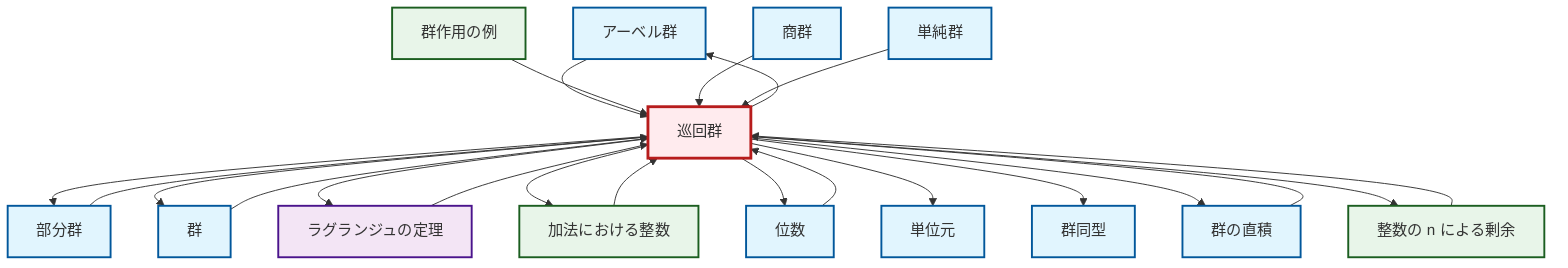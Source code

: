 graph TD
    classDef definition fill:#e1f5fe,stroke:#01579b,stroke-width:2px
    classDef theorem fill:#f3e5f5,stroke:#4a148c,stroke-width:2px
    classDef axiom fill:#fff3e0,stroke:#e65100,stroke-width:2px
    classDef example fill:#e8f5e9,stroke:#1b5e20,stroke-width:2px
    classDef current fill:#ffebee,stroke:#b71c1c,stroke-width:3px
    def-abelian-group["アーベル群"]:::definition
    ex-group-action-examples["群作用の例"]:::example
    thm-lagrange["ラグランジュの定理"]:::theorem
    def-subgroup["部分群"]:::definition
    def-cyclic-group["巡回群"]:::definition
    def-group["群"]:::definition
    def-isomorphism["群同型"]:::definition
    def-quotient-group["商群"]:::definition
    def-direct-product["群の直積"]:::definition
    def-order["位数"]:::definition
    ex-quotient-integers-mod-n["整数の n による剰余"]:::example
    def-identity-element["単位元"]:::definition
    ex-integers-addition["加法における整数"]:::example
    def-simple-group["単純群"]:::definition
    ex-integers-addition --> def-cyclic-group
    def-cyclic-group --> def-subgroup
    def-cyclic-group --> def-group
    def-subgroup --> def-cyclic-group
    def-cyclic-group --> thm-lagrange
    def-cyclic-group --> ex-integers-addition
    def-cyclic-group --> def-order
    def-abelian-group --> def-cyclic-group
    def-cyclic-group --> def-identity-element
    ex-quotient-integers-mod-n --> def-cyclic-group
    def-cyclic-group --> def-isomorphism
    def-group --> def-cyclic-group
    thm-lagrange --> def-cyclic-group
    def-cyclic-group --> def-direct-product
    ex-group-action-examples --> def-cyclic-group
    def-cyclic-group --> ex-quotient-integers-mod-n
    def-direct-product --> def-cyclic-group
    def-quotient-group --> def-cyclic-group
    def-simple-group --> def-cyclic-group
    def-cyclic-group --> def-abelian-group
    def-order --> def-cyclic-group
    class def-cyclic-group current